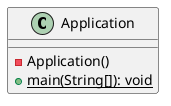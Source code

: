 @startuml

    class Application {
        -Application()
        {static} +main(String[]): void
    }

@enduml
